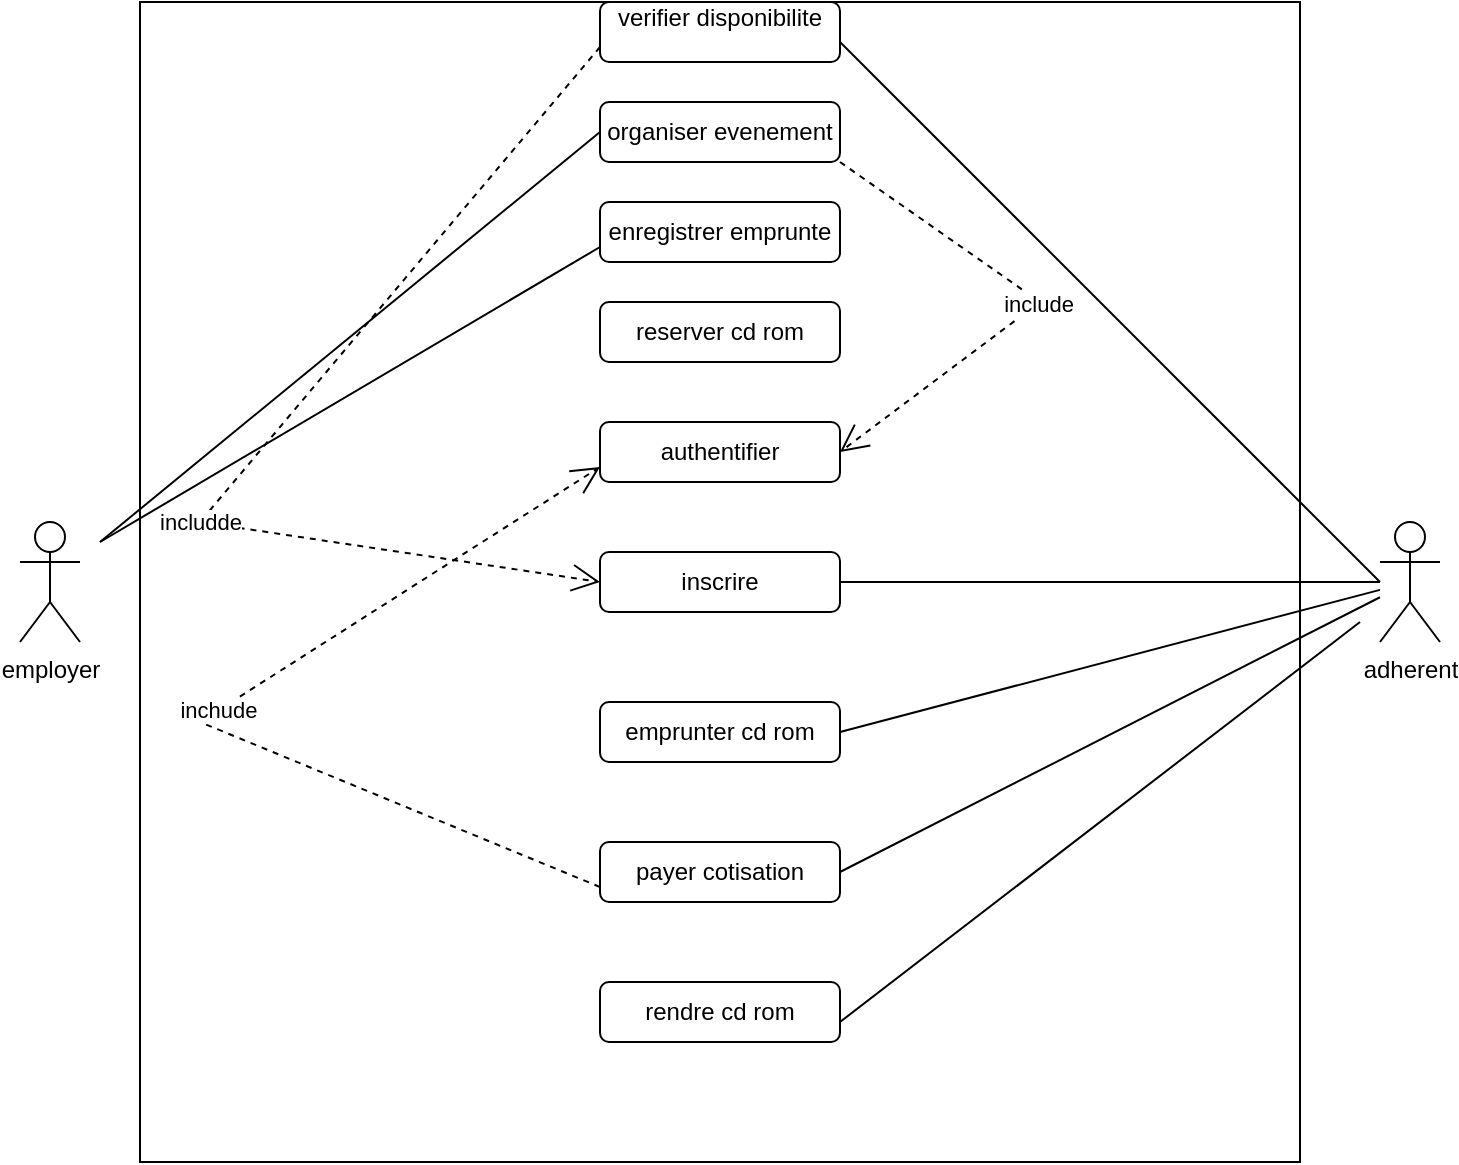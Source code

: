 <mxfile version="16.5.4" type="github">
  <diagram id="aU8_sV6LQhJX_xxcvupE" name="Page-1">
    <mxGraphModel dx="1038" dy="562" grid="1" gridSize="10" guides="1" tooltips="1" connect="1" arrows="1" fold="1" page="1" pageScale="1" pageWidth="850" pageHeight="1100" math="0" shadow="0">
      <root>
        <mxCell id="0" />
        <mxCell id="1" parent="0" />
        <mxCell id="tQ6nVM2sEoFAzmXEk4rd-10" value="employer" style="shape=umlActor;verticalLabelPosition=bottom;verticalAlign=top;html=1;outlineConnect=0;" vertex="1" parent="1">
          <mxGeometry x="40" y="260" width="30" height="60" as="geometry" />
        </mxCell>
        <mxCell id="tQ6nVM2sEoFAzmXEk4rd-11" value="adherent" style="shape=umlActor;verticalLabelPosition=bottom;verticalAlign=top;html=1;outlineConnect=0;" vertex="1" parent="1">
          <mxGeometry x="720" y="260" width="30" height="60" as="geometry" />
        </mxCell>
        <mxCell id="tQ6nVM2sEoFAzmXEk4rd-13" value="" style="whiteSpace=wrap;html=1;aspect=fixed;" vertex="1" parent="1">
          <mxGeometry x="100" width="580" height="580" as="geometry" />
        </mxCell>
        <mxCell id="tQ6nVM2sEoFAzmXEk4rd-14" value="&lt;div&gt;verifier disponibilite&lt;/div&gt;&lt;div&gt;&lt;br&gt;&lt;/div&gt;" style="rounded=1;whiteSpace=wrap;html=1;" vertex="1" parent="1">
          <mxGeometry x="330" width="120" height="30" as="geometry" />
        </mxCell>
        <mxCell id="tQ6nVM2sEoFAzmXEk4rd-15" value="organiser evenement" style="rounded=1;whiteSpace=wrap;html=1;" vertex="1" parent="1">
          <mxGeometry x="330" y="50" width="120" height="30" as="geometry" />
        </mxCell>
        <mxCell id="tQ6nVM2sEoFAzmXEk4rd-16" value="enregistrer emprunte" style="rounded=1;whiteSpace=wrap;html=1;" vertex="1" parent="1">
          <mxGeometry x="330" y="100" width="120" height="30" as="geometry" />
        </mxCell>
        <mxCell id="tQ6nVM2sEoFAzmXEk4rd-17" value="reserver cd rom" style="rounded=1;whiteSpace=wrap;html=1;" vertex="1" parent="1">
          <mxGeometry x="330" y="150" width="120" height="30" as="geometry" />
        </mxCell>
        <mxCell id="tQ6nVM2sEoFAzmXEk4rd-18" value="authentifier" style="rounded=1;whiteSpace=wrap;html=1;" vertex="1" parent="1">
          <mxGeometry x="330" y="210" width="120" height="30" as="geometry" />
        </mxCell>
        <mxCell id="tQ6nVM2sEoFAzmXEk4rd-19" value="inscrire" style="rounded=1;whiteSpace=wrap;html=1;" vertex="1" parent="1">
          <mxGeometry x="330" y="275" width="120" height="30" as="geometry" />
        </mxCell>
        <mxCell id="tQ6nVM2sEoFAzmXEk4rd-20" value="emprunter cd rom" style="rounded=1;whiteSpace=wrap;html=1;" vertex="1" parent="1">
          <mxGeometry x="330" y="350" width="120" height="30" as="geometry" />
        </mxCell>
        <mxCell id="tQ6nVM2sEoFAzmXEk4rd-21" value="payer cotisation" style="rounded=1;whiteSpace=wrap;html=1;" vertex="1" parent="1">
          <mxGeometry x="330" y="420" width="120" height="30" as="geometry" />
        </mxCell>
        <mxCell id="tQ6nVM2sEoFAzmXEk4rd-22" value="rendre cd rom" style="rounded=1;whiteSpace=wrap;html=1;" vertex="1" parent="1">
          <mxGeometry x="330" y="490" width="120" height="30" as="geometry" />
        </mxCell>
        <mxCell id="tQ6nVM2sEoFAzmXEk4rd-23" style="edgeStyle=orthogonalEdgeStyle;rounded=0;orthogonalLoop=1;jettySize=auto;html=1;exitX=0.5;exitY=1;exitDx=0;exitDy=0;" edge="1" parent="1" source="tQ6nVM2sEoFAzmXEk4rd-19" target="tQ6nVM2sEoFAzmXEk4rd-19">
          <mxGeometry relative="1" as="geometry" />
        </mxCell>
        <mxCell id="tQ6nVM2sEoFAzmXEk4rd-24" style="edgeStyle=orthogonalEdgeStyle;rounded=0;orthogonalLoop=1;jettySize=auto;html=1;exitX=0.5;exitY=1;exitDx=0;exitDy=0;" edge="1" parent="1" source="tQ6nVM2sEoFAzmXEk4rd-21" target="tQ6nVM2sEoFAzmXEk4rd-21">
          <mxGeometry relative="1" as="geometry" />
        </mxCell>
        <mxCell id="tQ6nVM2sEoFAzmXEk4rd-30" value="" style="endArrow=none;html=1;rounded=0;exitX=1;exitY=0.5;exitDx=0;exitDy=0;" edge="1" parent="1" source="tQ6nVM2sEoFAzmXEk4rd-19">
          <mxGeometry relative="1" as="geometry">
            <mxPoint x="480" y="289.5" as="sourcePoint" />
            <mxPoint x="720" y="290" as="targetPoint" />
          </mxGeometry>
        </mxCell>
        <mxCell id="tQ6nVM2sEoFAzmXEk4rd-36" value="" style="endArrow=none;html=1;rounded=0;" edge="1" parent="1" target="tQ6nVM2sEoFAzmXEk4rd-11">
          <mxGeometry relative="1" as="geometry">
            <mxPoint x="450" y="365" as="sourcePoint" />
            <mxPoint x="620" y="364.5" as="targetPoint" />
          </mxGeometry>
        </mxCell>
        <mxCell id="tQ6nVM2sEoFAzmXEk4rd-37" value="" style="endArrow=none;html=1;rounded=0;" edge="1" parent="1" target="tQ6nVM2sEoFAzmXEk4rd-11">
          <mxGeometry relative="1" as="geometry">
            <mxPoint x="450" y="435" as="sourcePoint" />
            <mxPoint x="620" y="434.5" as="targetPoint" />
          </mxGeometry>
        </mxCell>
        <mxCell id="tQ6nVM2sEoFAzmXEk4rd-39" value="" style="endArrow=none;html=1;rounded=0;" edge="1" parent="1">
          <mxGeometry relative="1" as="geometry">
            <mxPoint x="450" y="510" as="sourcePoint" />
            <mxPoint x="710" y="310" as="targetPoint" />
            <Array as="points">
              <mxPoint x="450" y="510" />
            </Array>
          </mxGeometry>
        </mxCell>
        <mxCell id="tQ6nVM2sEoFAzmXEk4rd-40" value="" style="endArrow=none;html=1;rounded=0;" edge="1" parent="1">
          <mxGeometry relative="1" as="geometry">
            <mxPoint x="450" y="20" as="sourcePoint" />
            <mxPoint x="720" y="290" as="targetPoint" />
          </mxGeometry>
        </mxCell>
        <mxCell id="tQ6nVM2sEoFAzmXEk4rd-47" value="" style="endArrow=none;html=1;rounded=0;entryX=0;entryY=0.5;entryDx=0;entryDy=0;" edge="1" parent="1" target="tQ6nVM2sEoFAzmXEk4rd-15">
          <mxGeometry relative="1" as="geometry">
            <mxPoint x="80" y="270" as="sourcePoint" />
            <mxPoint x="310" y="64.5" as="targetPoint" />
          </mxGeometry>
        </mxCell>
        <mxCell id="tQ6nVM2sEoFAzmXEk4rd-48" value="" style="endArrow=none;html=1;rounded=0;entryX=0;entryY=0.75;entryDx=0;entryDy=0;" edge="1" parent="1" target="tQ6nVM2sEoFAzmXEk4rd-16">
          <mxGeometry relative="1" as="geometry">
            <mxPoint x="80" y="270" as="sourcePoint" />
            <mxPoint x="300" y="230" as="targetPoint" />
          </mxGeometry>
        </mxCell>
        <mxCell id="tQ6nVM2sEoFAzmXEk4rd-60" value="inchude" style="endArrow=open;endSize=12;dashed=1;html=1;rounded=0;exitX=0;exitY=0.75;exitDx=0;exitDy=0;entryX=0;entryY=0.75;entryDx=0;entryDy=0;" edge="1" parent="1" source="tQ6nVM2sEoFAzmXEk4rd-21" target="tQ6nVM2sEoFAzmXEk4rd-18">
          <mxGeometry width="160" relative="1" as="geometry">
            <mxPoint x="120" y="364.5" as="sourcePoint" />
            <mxPoint x="280" y="364.5" as="targetPoint" />
            <Array as="points">
              <mxPoint x="130" y="360" />
            </Array>
          </mxGeometry>
        </mxCell>
        <mxCell id="tQ6nVM2sEoFAzmXEk4rd-65" value="include" style="endArrow=open;endSize=12;dashed=1;html=1;rounded=0;entryX=1;entryY=0.5;entryDx=0;entryDy=0;" edge="1" parent="1" target="tQ6nVM2sEoFAzmXEk4rd-18">
          <mxGeometry width="160" relative="1" as="geometry">
            <mxPoint x="450" y="80" as="sourcePoint" />
            <mxPoint x="610" y="80" as="targetPoint" />
            <Array as="points">
              <mxPoint x="550" y="150" />
            </Array>
          </mxGeometry>
        </mxCell>
        <mxCell id="tQ6nVM2sEoFAzmXEk4rd-66" value="includde" style="endArrow=open;endSize=12;dashed=1;html=1;rounded=0;entryX=0;entryY=0.5;entryDx=0;entryDy=0;exitX=0;exitY=0.75;exitDx=0;exitDy=0;" edge="1" parent="1" source="tQ6nVM2sEoFAzmXEk4rd-14" target="tQ6nVM2sEoFAzmXEk4rd-19">
          <mxGeometry x="0.211" width="160" relative="1" as="geometry">
            <mxPoint x="340" y="260" as="sourcePoint" />
            <mxPoint x="500" y="260" as="targetPoint" />
            <Array as="points">
              <mxPoint x="130" y="260" />
            </Array>
            <mxPoint as="offset" />
          </mxGeometry>
        </mxCell>
      </root>
    </mxGraphModel>
  </diagram>
</mxfile>
